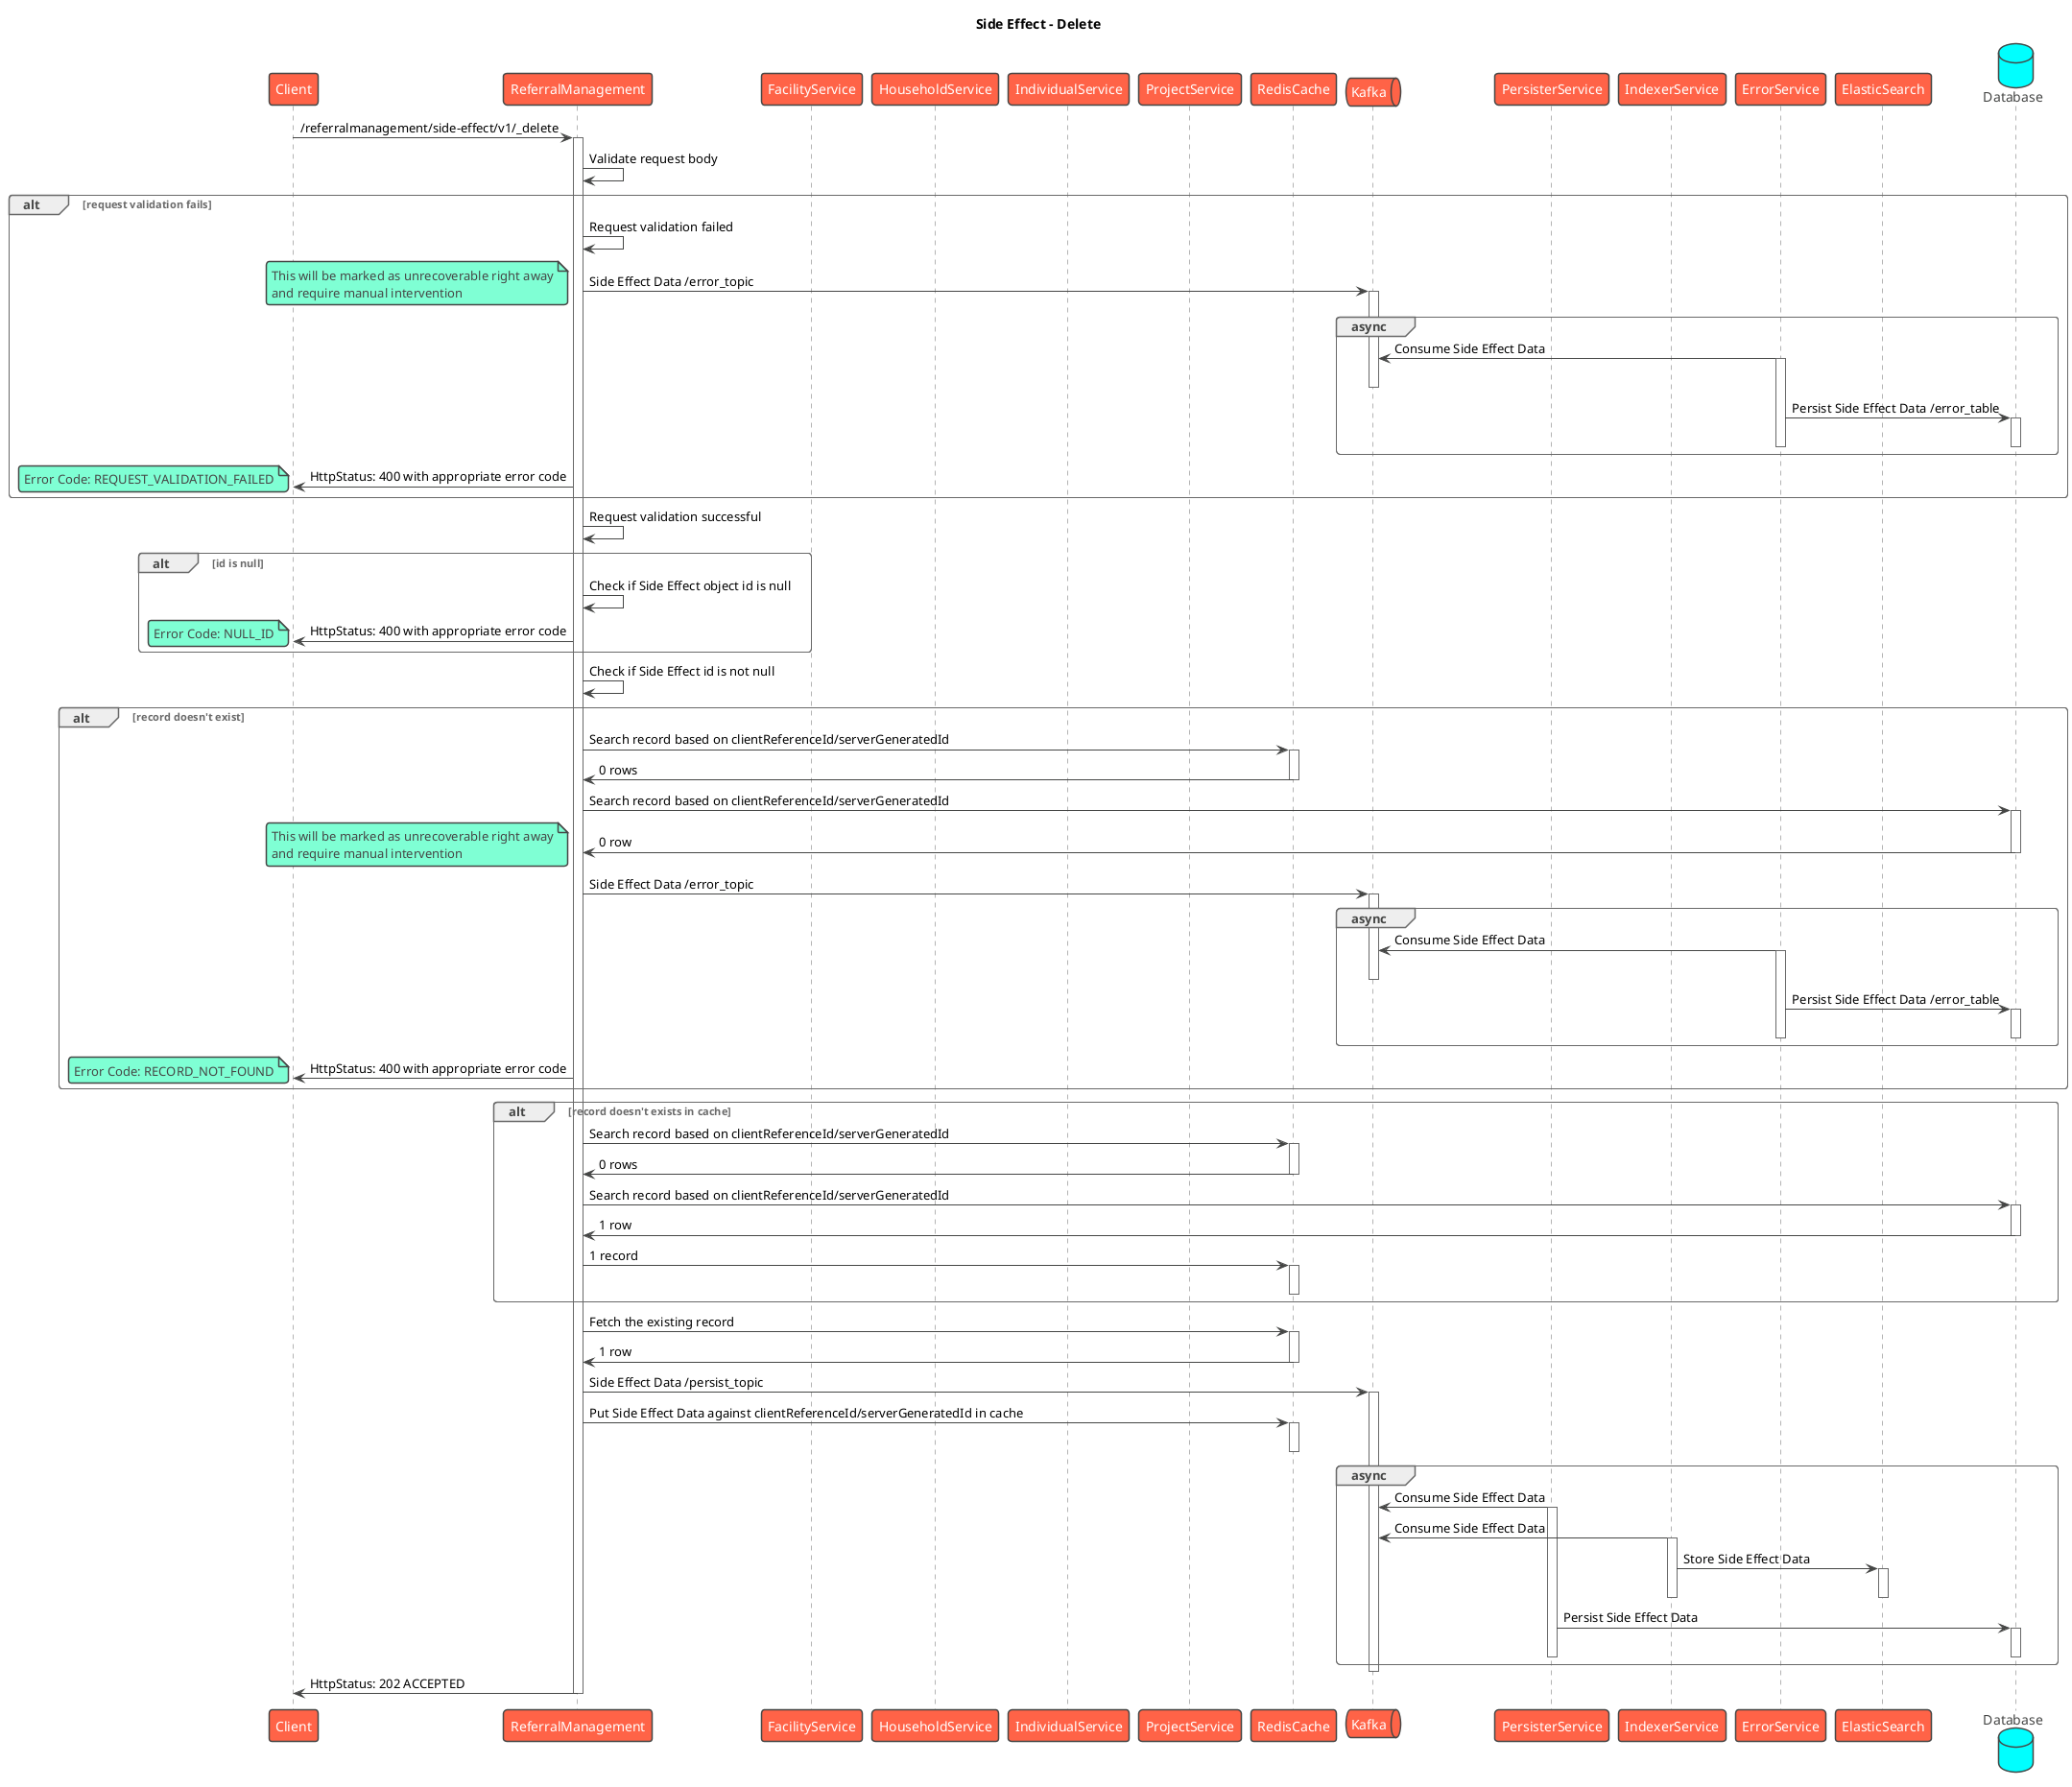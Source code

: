 @startuml
title Side Effect - Delete
!theme vibrant
participant Client as c
participant ReferralManagement as rm
participant FacilityService as fs
participant HouseholdService as hs
participant IndividualService as inds
participant ProjectService as ps
participant RedisCache as rc
queue Kafka as k
participant PersisterService as prs
participant IndexerService as idx
participant ErrorService as es
participant ElasticSearch as el
database Database as db

c -> rm : /referralmanagement/side-effect/v1/_delete
activate rm
rm -> rm : Validate request body

alt request validation fails
    rm -> rm: Request validation failed
    rm -> k: Side Effect Data /error_topic
    note left
        This will be marked as unrecoverable right away
        and require manual intervention
    end note
    activate k
    group async
        es -> k: Consume Side Effect Data
        activate es
        deactivate k
        es -> db: Persist Side Effect Data /error_table
        activate db
        deactivate db
        deactivate es
    end
    rm -> c: HttpStatus: 400 with appropriate error code
    note left
      Error Code: REQUEST_VALIDATION_FAILED
    end note
end
rm -> rm: Request validation successful
alt id is null
    rm -> rm: Check if Side Effect object id is null
    rm -> c: HttpStatus: 400 with appropriate error code
    note left
       Error Code: NULL_ID
    end note
end
rm -> rm: Check if Side Effect id is not null
alt record doesn't exist
    rm -> rc: Search record based on clientReferenceId/serverGeneratedId
    activate rc
    rc -> rm: 0 rows
    deactivate rc
    rm -> db: Search record based on clientReferenceId/serverGeneratedId
    activate db
    db -> rm: 0 row
    deactivate db
    note left
        This will be marked as unrecoverable right away
        and require manual intervention
    end note
    rm -> k: Side Effect Data /error_topic
    activate k
    group async
        es -> k: Consume Side Effect Data
        activate es
        deactivate k
        es -> db: Persist Side Effect Data /error_table
        activate db
        deactivate db
        deactivate es
    end
    rm -> c: HttpStatus: 400 with appropriate error code
    note left
      Error Code: RECORD_NOT_FOUND
    end note
end
alt record doesn't exists in cache
    rm -> rc: Search record based on clientReferenceId/serverGeneratedId
    activate rc
    rc -> rm: 0 rows
    deactivate rc
    rm -> db: Search record based on clientReferenceId/serverGeneratedId
    activate db
    db -> rm: 1 row
    deactivate db
    rm -> rc: 1 record
    activate rc
    deactivate rc
end
rm -> rc: Fetch the existing record
activate rc
rc -> rm: 1 row
deactivate rc
rm -> k: Side Effect Data /persist_topic
activate k
rm -> rc: Put Side Effect Data against clientReferenceId/serverGeneratedId in cache
activate rc
deactivate rc
group async
    prs -> k: Consume Side Effect Data
    activate prs
    idx -> k: Consume Side Effect Data
    activate idx
    idx -> el: Store Side Effect Data
    activate el
    deactivate el
    deactivate idx
    prs -> db: Persist Side Effect Data
    activate db
    deactivate db
    deactivate prs
end
deactivate k

rm -> c : HttpStatus: 202 ACCEPTED
deactivate rm

@enduml